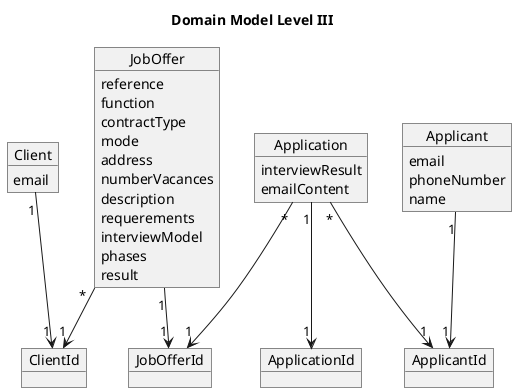 @startuml

title Domain Model Level III

object Client {
    email
}

object ClientId {

}

object JobOffer {
    reference
    function
    contractType
    mode
    address
    numberVacances
    description
    requerements
    interviewModel
    phases
    result
}

object JobOfferId {

}

object Application {
    interviewResult
    emailContent
}

object ApplicantId {

}

object Applicant {
    email
    phoneNumber
    name
}

object ApplicationId {

}

Client"1" --> "1"ClientId
JobOffer"*" --> "1"ClientId
JobOffer"1" --> "1"JobOfferId
Application"*" --> "1"JobOfferId
Application"*" --> "1"ApplicantId
Applicant"1" --> "1"ApplicantId
Application"1" --> "1"ApplicationId

@enduml
